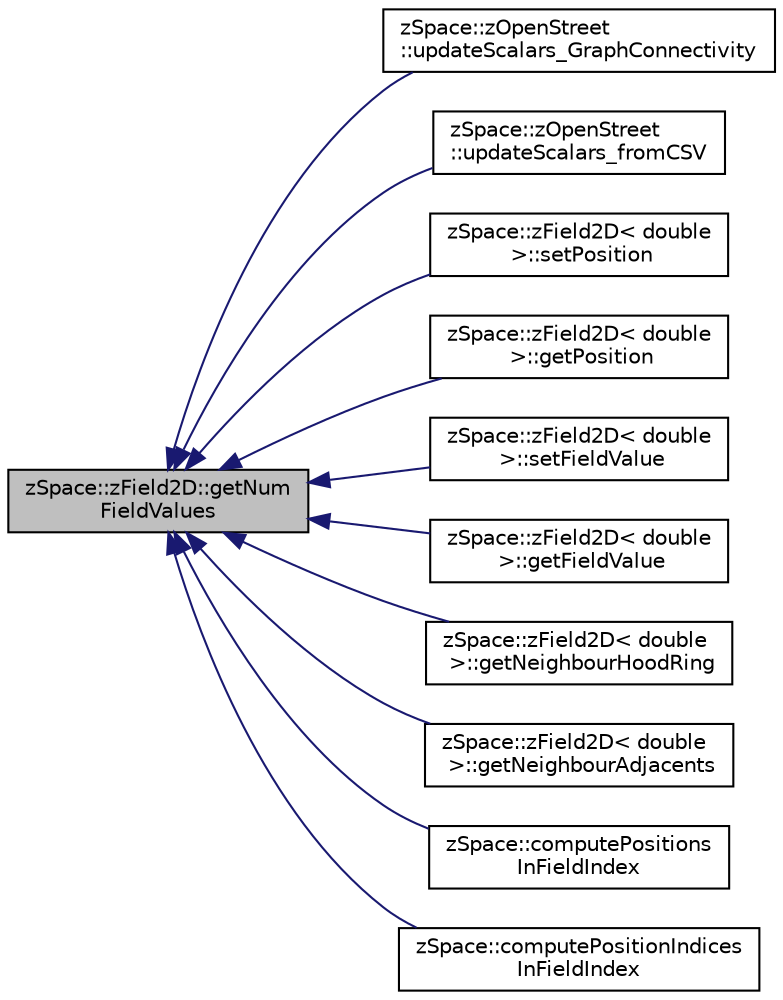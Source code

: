 digraph "zSpace::zField2D::getNumFieldValues"
{
  edge [fontname="Helvetica",fontsize="10",labelfontname="Helvetica",labelfontsize="10"];
  node [fontname="Helvetica",fontsize="10",shape=record];
  rankdir="LR";
  Node30 [label="zSpace::zField2D::getNum\lFieldValues",height=0.2,width=0.4,color="black", fillcolor="grey75", style="filled", fontcolor="black"];
  Node30 -> Node31 [dir="back",color="midnightblue",fontsize="10",style="solid",fontname="Helvetica"];
  Node31 [label="zSpace::zOpenStreet\l::updateScalars_GraphConnectivity",height=0.2,width=0.4,color="black", fillcolor="white", style="filled",URL="$classz_space_1_1z_open_street.html#a832d06aa1ecf8fed5e82b6447a0cf278",tooltip="This method updates the scalars in the scalar field based on input graph connectivity. "];
  Node30 -> Node32 [dir="back",color="midnightblue",fontsize="10",style="solid",fontname="Helvetica"];
  Node32 [label="zSpace::zOpenStreet\l::updateScalars_fromCSV",height=0.2,width=0.4,color="black", fillcolor="white", style="filled",URL="$classz_space_1_1z_open_street.html#a29a65dc5d728c2f8411b451ec56ec65f"];
  Node30 -> Node33 [dir="back",color="midnightblue",fontsize="10",style="solid",fontname="Helvetica"];
  Node33 [label="zSpace::zField2D\< double\l \>::setPosition",height=0.2,width=0.4,color="black", fillcolor="white", style="filled",URL="$classz_space_1_1z_field2_d.html#adaa69822a5cf74cee3da87e665a5fc12",tooltip="This method sets the position of the field at the input index. "];
  Node30 -> Node34 [dir="back",color="midnightblue",fontsize="10",style="solid",fontname="Helvetica"];
  Node34 [label="zSpace::zField2D\< double\l \>::getPosition",height=0.2,width=0.4,color="black", fillcolor="white", style="filled",URL="$classz_space_1_1z_field2_d.html#a44fac96d21e722027601b0be96647eb9",tooltip="This method gets the position of the field at the input index. "];
  Node30 -> Node35 [dir="back",color="midnightblue",fontsize="10",style="solid",fontname="Helvetica"];
  Node35 [label="zSpace::zField2D\< double\l \>::setFieldValue",height=0.2,width=0.4,color="black", fillcolor="white", style="filled",URL="$classz_space_1_1z_field2_d.html#af5d518e9d615527f99de36bf915b28b2",tooltip="This method sets the value of the field at the input index. "];
  Node30 -> Node36 [dir="back",color="midnightblue",fontsize="10",style="solid",fontname="Helvetica"];
  Node36 [label="zSpace::zField2D\< double\l \>::getFieldValue",height=0.2,width=0.4,color="black", fillcolor="white", style="filled",URL="$classz_space_1_1z_field2_d.html#a79d31ed66860954d1626558c50fcbc4e",tooltip="This method gets the value of the field at the input index. "];
  Node30 -> Node37 [dir="back",color="midnightblue",fontsize="10",style="solid",fontname="Helvetica"];
  Node37 [label="zSpace::zField2D\< double\l \>::getNeighbourHoodRing",height=0.2,width=0.4,color="black", fillcolor="white", style="filled",URL="$classz_space_1_1z_field2_d.html#aee5f95adb9f74a39097bcc81a50853f6",tooltip="This method gets the ring neighbours of the field at the input index. "];
  Node30 -> Node38 [dir="back",color="midnightblue",fontsize="10",style="solid",fontname="Helvetica"];
  Node38 [label="zSpace::zField2D\< double\l \>::getNeighbourAdjacents",height=0.2,width=0.4,color="black", fillcolor="white", style="filled",URL="$classz_space_1_1z_field2_d.html#a9532c49af527831850642ff944d981c5",tooltip="This method gets the immediate adjacent neighbours of the field at the input index. "];
  Node30 -> Node39 [dir="back",color="midnightblue",fontsize="10",style="solid",fontname="Helvetica"];
  Node39 [label="zSpace::computePositions\lInFieldIndex",height=0.2,width=0.4,color="black", fillcolor="white", style="filled",URL="$group__z_field2_d_utilities.html#ga77605acb8c8722a5914d6aa834df482b",tooltip="This method computes the field index of each input position and stores them in a container per field ..."];
  Node30 -> Node40 [dir="back",color="midnightblue",fontsize="10",style="solid",fontname="Helvetica"];
  Node40 [label="zSpace::computePositionIndices\lInFieldIndex",height=0.2,width=0.4,color="black", fillcolor="white", style="filled",URL="$group__z_field2_d_utilities.html#gac86a8f27ccd43c0ac3356e44cf17f904",tooltip="This method computes the field index of each input position and stores the indicies in a container pe..."];
}
